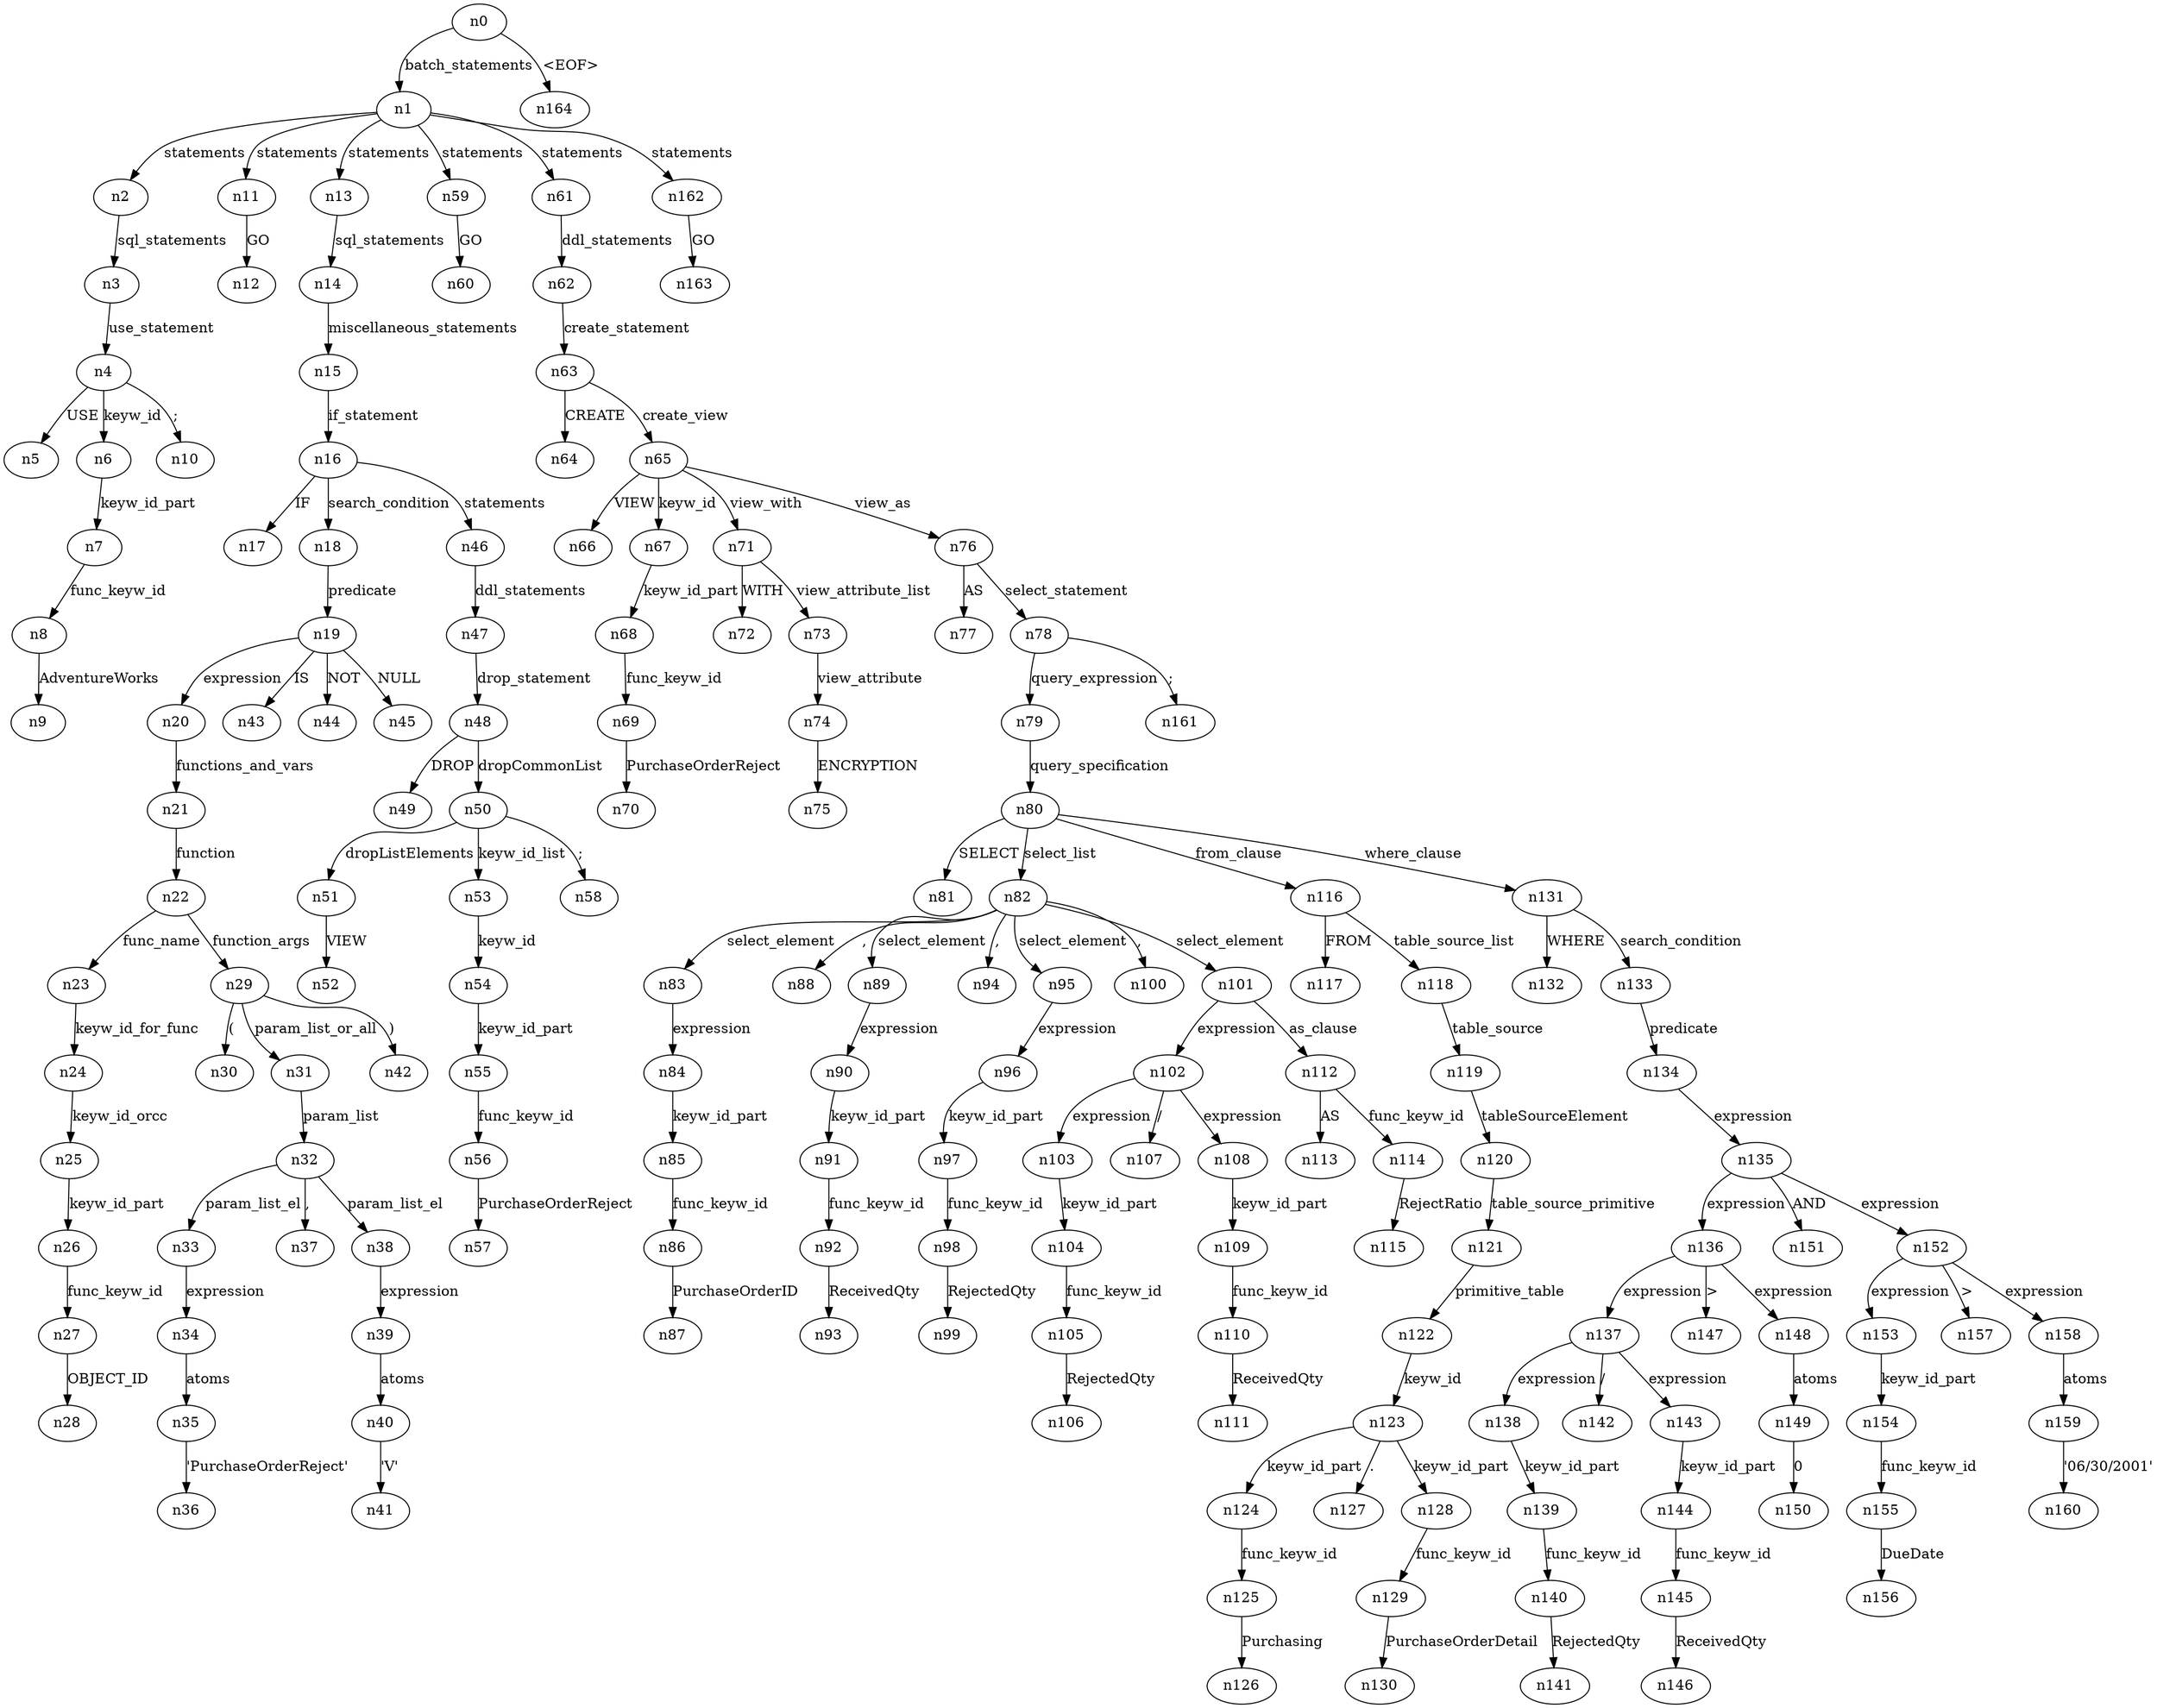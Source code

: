 digraph ParseTree {
  n0 -> n1 [label="batch_statements"];
  n1 -> n2 [label="statements"];
  n2 -> n3 [label="sql_statements"];
  n3 -> n4 [label="use_statement"];
  n4 -> n5 [label="USE"];
  n4 -> n6 [label="keyw_id"];
  n6 -> n7 [label="keyw_id_part"];
  n7 -> n8 [label="func_keyw_id"];
  n8 -> n9 [label="AdventureWorks"];
  n4 -> n10 [label=";"];
  n1 -> n11 [label="statements"];
  n11 -> n12 [label="GO"];
  n1 -> n13 [label="statements"];
  n13 -> n14 [label="sql_statements"];
  n14 -> n15 [label="miscellaneous_statements"];
  n15 -> n16 [label="if_statement"];
  n16 -> n17 [label="IF"];
  n16 -> n18 [label="search_condition"];
  n18 -> n19 [label="predicate"];
  n19 -> n20 [label="expression"];
  n20 -> n21 [label="functions_and_vars"];
  n21 -> n22 [label="function"];
  n22 -> n23 [label="func_name"];
  n23 -> n24 [label="keyw_id_for_func"];
  n24 -> n25 [label="keyw_id_orcc"];
  n25 -> n26 [label="keyw_id_part"];
  n26 -> n27 [label="func_keyw_id"];
  n27 -> n28 [label="OBJECT_ID"];
  n22 -> n29 [label="function_args"];
  n29 -> n30 [label="("];
  n29 -> n31 [label="param_list_or_all"];
  n31 -> n32 [label="param_list"];
  n32 -> n33 [label="param_list_el"];
  n33 -> n34 [label="expression"];
  n34 -> n35 [label="atoms"];
  n35 -> n36 [label="'PurchaseOrderReject'"];
  n32 -> n37 [label=","];
  n32 -> n38 [label="param_list_el"];
  n38 -> n39 [label="expression"];
  n39 -> n40 [label="atoms"];
  n40 -> n41 [label="'V'"];
  n29 -> n42 [label=")"];
  n19 -> n43 [label="IS"];
  n19 -> n44 [label="NOT"];
  n19 -> n45 [label="NULL"];
  n16 -> n46 [label="statements"];
  n46 -> n47 [label="ddl_statements"];
  n47 -> n48 [label="drop_statement"];
  n48 -> n49 [label="DROP"];
  n48 -> n50 [label="dropCommonList"];
  n50 -> n51 [label="dropListElements"];
  n51 -> n52 [label="VIEW"];
  n50 -> n53 [label="keyw_id_list"];
  n53 -> n54 [label="keyw_id"];
  n54 -> n55 [label="keyw_id_part"];
  n55 -> n56 [label="func_keyw_id"];
  n56 -> n57 [label="PurchaseOrderReject"];
  n50 -> n58 [label=";"];
  n1 -> n59 [label="statements"];
  n59 -> n60 [label="GO"];
  n1 -> n61 [label="statements"];
  n61 -> n62 [label="ddl_statements"];
  n62 -> n63 [label="create_statement"];
  n63 -> n64 [label="CREATE"];
  n63 -> n65 [label="create_view"];
  n65 -> n66 [label="VIEW"];
  n65 -> n67 [label="keyw_id"];
  n67 -> n68 [label="keyw_id_part"];
  n68 -> n69 [label="func_keyw_id"];
  n69 -> n70 [label="PurchaseOrderReject"];
  n65 -> n71 [label="view_with"];
  n71 -> n72 [label="WITH"];
  n71 -> n73 [label="view_attribute_list"];
  n73 -> n74 [label="view_attribute"];
  n74 -> n75 [label="ENCRYPTION"];
  n65 -> n76 [label="view_as"];
  n76 -> n77 [label="AS"];
  n76 -> n78 [label="select_statement"];
  n78 -> n79 [label="query_expression"];
  n79 -> n80 [label="query_specification"];
  n80 -> n81 [label="SELECT"];
  n80 -> n82 [label="select_list"];
  n82 -> n83 [label="select_element"];
  n83 -> n84 [label="expression"];
  n84 -> n85 [label="keyw_id_part"];
  n85 -> n86 [label="func_keyw_id"];
  n86 -> n87 [label="PurchaseOrderID"];
  n82 -> n88 [label=","];
  n82 -> n89 [label="select_element"];
  n89 -> n90 [label="expression"];
  n90 -> n91 [label="keyw_id_part"];
  n91 -> n92 [label="func_keyw_id"];
  n92 -> n93 [label="ReceivedQty"];
  n82 -> n94 [label=","];
  n82 -> n95 [label="select_element"];
  n95 -> n96 [label="expression"];
  n96 -> n97 [label="keyw_id_part"];
  n97 -> n98 [label="func_keyw_id"];
  n98 -> n99 [label="RejectedQty"];
  n82 -> n100 [label=","];
  n82 -> n101 [label="select_element"];
  n101 -> n102 [label="expression"];
  n102 -> n103 [label="expression"];
  n103 -> n104 [label="keyw_id_part"];
  n104 -> n105 [label="func_keyw_id"];
  n105 -> n106 [label="RejectedQty"];
  n102 -> n107 [label="/"];
  n102 -> n108 [label="expression"];
  n108 -> n109 [label="keyw_id_part"];
  n109 -> n110 [label="func_keyw_id"];
  n110 -> n111 [label="ReceivedQty"];
  n101 -> n112 [label="as_clause"];
  n112 -> n113 [label="AS"];
  n112 -> n114 [label="func_keyw_id"];
  n114 -> n115 [label="RejectRatio"];
  n80 -> n116 [label="from_clause"];
  n116 -> n117 [label="FROM"];
  n116 -> n118 [label="table_source_list"];
  n118 -> n119 [label="table_source"];
  n119 -> n120 [label="tableSourceElement"];
  n120 -> n121 [label="table_source_primitive"];
  n121 -> n122 [label="primitive_table"];
  n122 -> n123 [label="keyw_id"];
  n123 -> n124 [label="keyw_id_part"];
  n124 -> n125 [label="func_keyw_id"];
  n125 -> n126 [label="Purchasing"];
  n123 -> n127 [label="."];
  n123 -> n128 [label="keyw_id_part"];
  n128 -> n129 [label="func_keyw_id"];
  n129 -> n130 [label="PurchaseOrderDetail"];
  n80 -> n131 [label="where_clause"];
  n131 -> n132 [label="WHERE"];
  n131 -> n133 [label="search_condition"];
  n133 -> n134 [label="predicate"];
  n134 -> n135 [label="expression"];
  n135 -> n136 [label="expression"];
  n136 -> n137 [label="expression"];
  n137 -> n138 [label="expression"];
  n138 -> n139 [label="keyw_id_part"];
  n139 -> n140 [label="func_keyw_id"];
  n140 -> n141 [label="RejectedQty"];
  n137 -> n142 [label="/"];
  n137 -> n143 [label="expression"];
  n143 -> n144 [label="keyw_id_part"];
  n144 -> n145 [label="func_keyw_id"];
  n145 -> n146 [label="ReceivedQty"];
  n136 -> n147 [label=">"];
  n136 -> n148 [label="expression"];
  n148 -> n149 [label="atoms"];
  n149 -> n150 [label="0"];
  n135 -> n151 [label="AND"];
  n135 -> n152 [label="expression"];
  n152 -> n153 [label="expression"];
  n153 -> n154 [label="keyw_id_part"];
  n154 -> n155 [label="func_keyw_id"];
  n155 -> n156 [label="DueDate"];
  n152 -> n157 [label=">"];
  n152 -> n158 [label="expression"];
  n158 -> n159 [label="atoms"];
  n159 -> n160 [label="'06/30/2001'"];
  n78 -> n161 [label=";"];
  n1 -> n162 [label="statements"];
  n162 -> n163 [label="GO"];
  n0 -> n164 [label="<EOF>"];
}